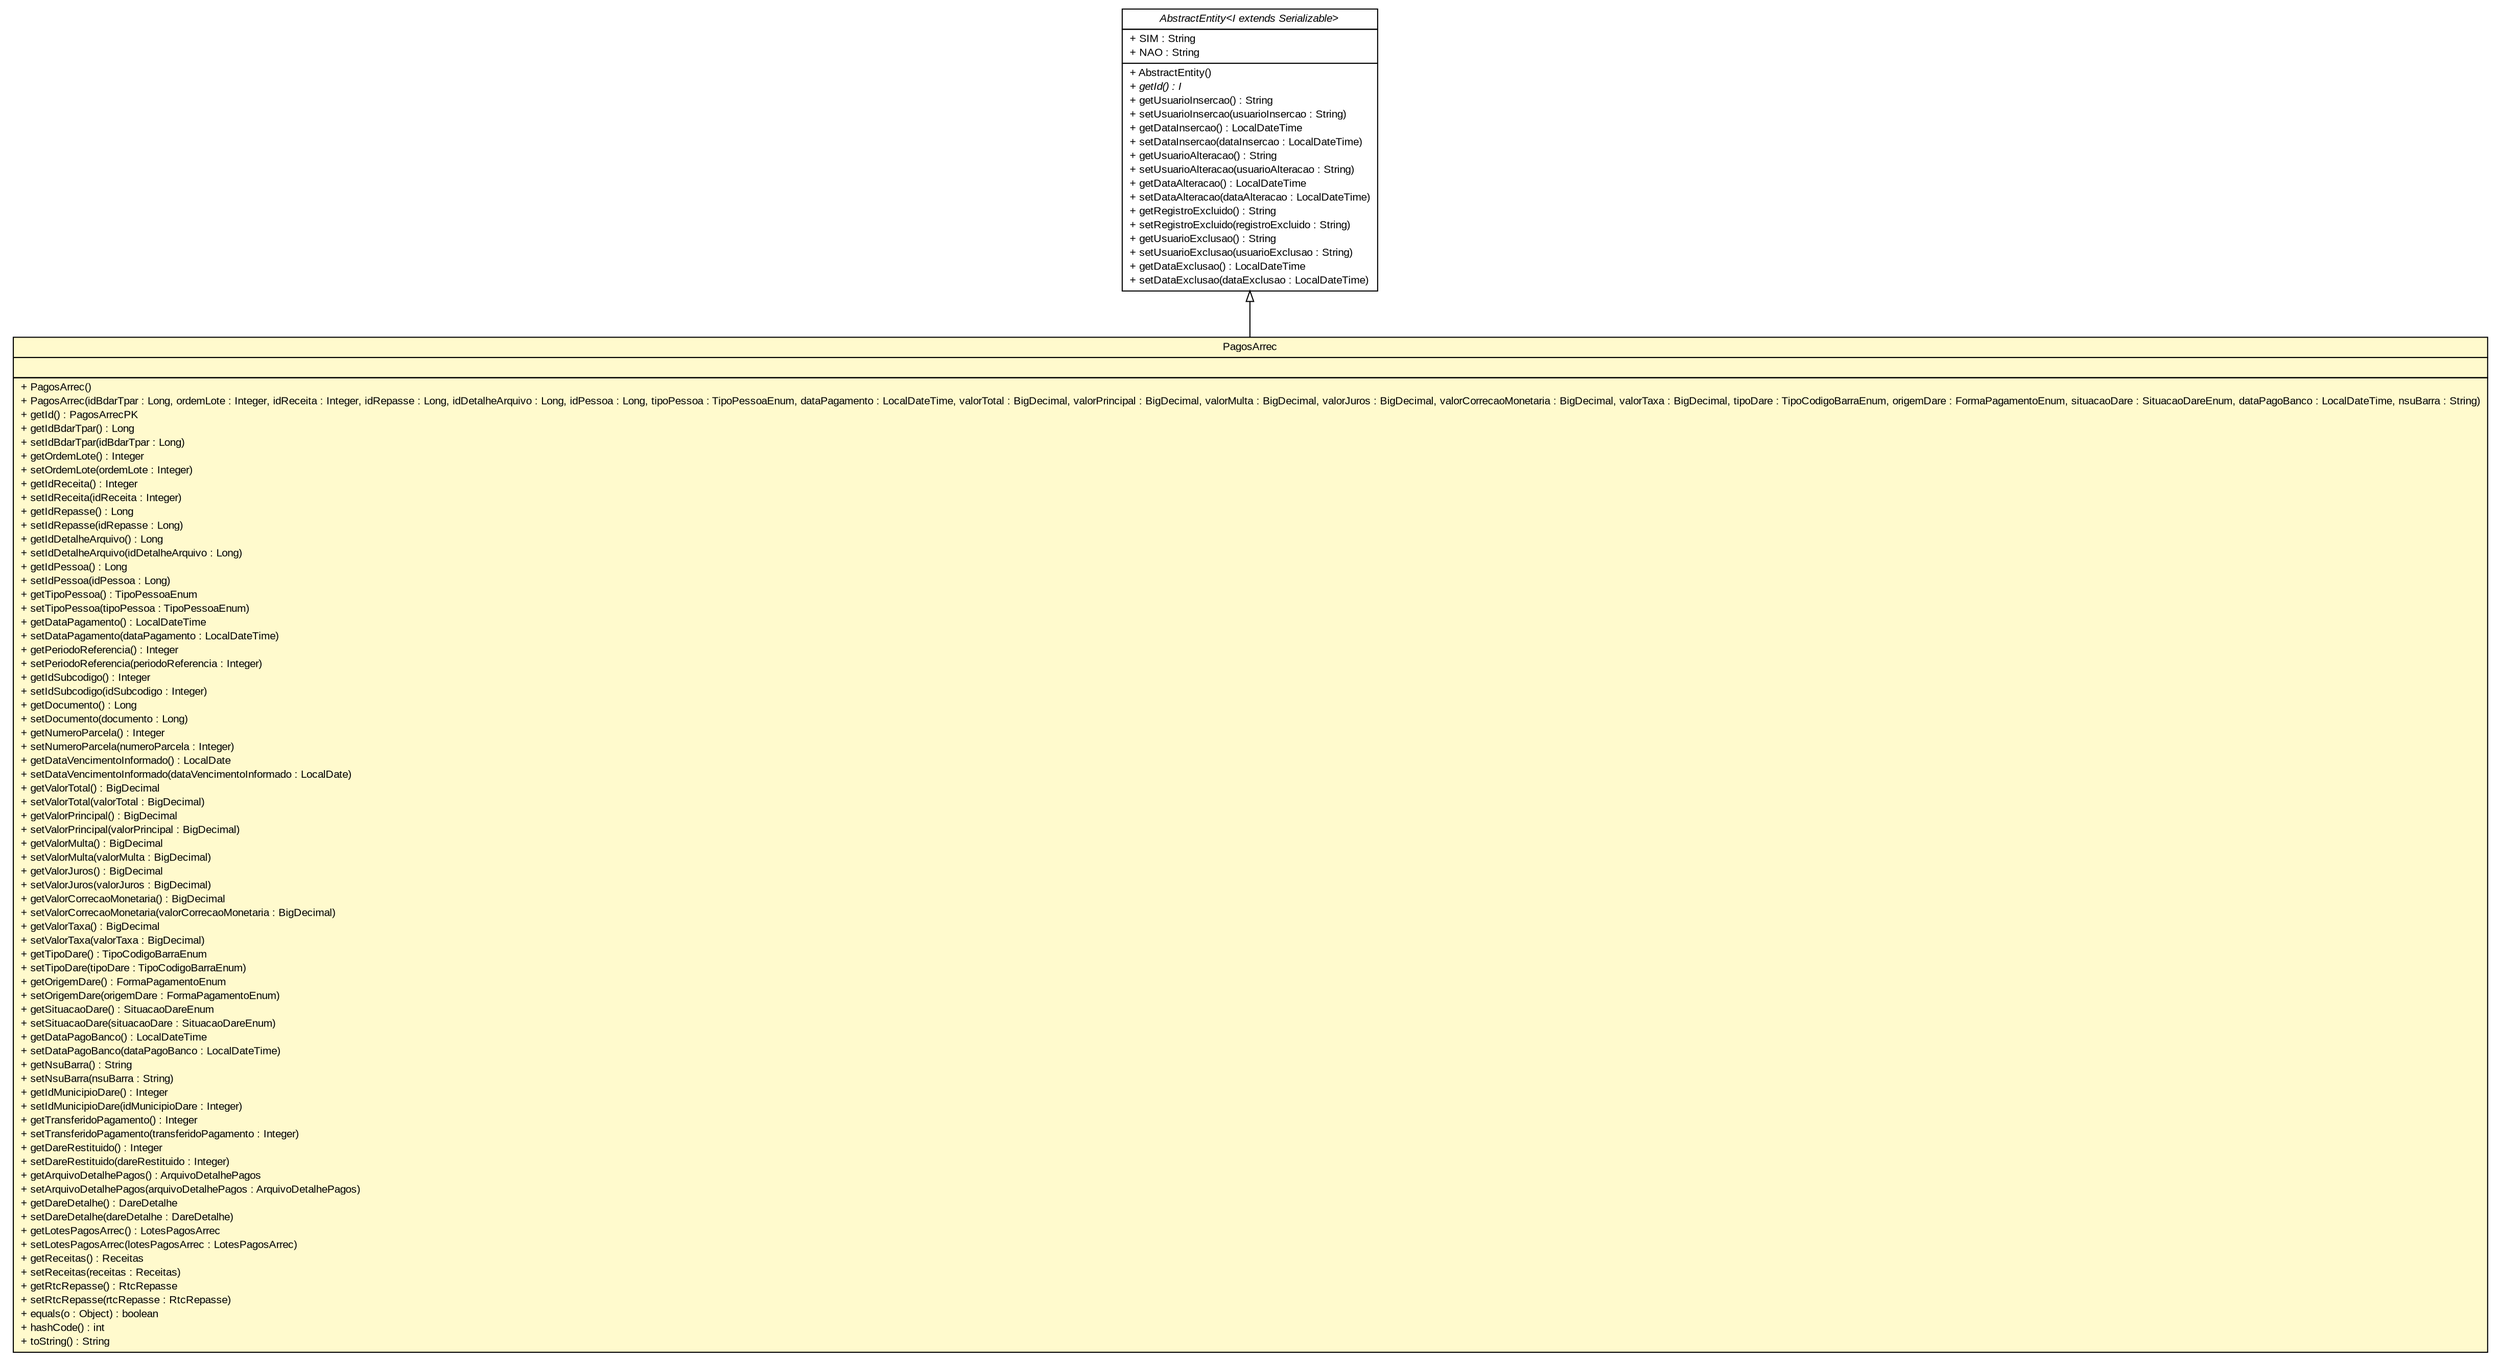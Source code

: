 #!/usr/local/bin/dot
#
# Class diagram 
# Generated by UMLGraph version R5_6 (http://www.umlgraph.org/)
#

digraph G {
	edge [fontname="arial",fontsize=10,labelfontname="arial",labelfontsize=10];
	node [fontname="arial",fontsize=10,shape=plaintext];
	nodesep=0.25;
	ranksep=0.5;
	// br.gov.to.sefaz.persistence.entity.AbstractEntity<I extends java.io.Serializable>
	c523557 [label=<<table title="br.gov.to.sefaz.persistence.entity.AbstractEntity" border="0" cellborder="1" cellspacing="0" cellpadding="2" port="p" href="../../../persistence/entity/AbstractEntity.html">
		<tr><td><table border="0" cellspacing="0" cellpadding="1">
<tr><td align="center" balign="center"><font face="arial italic"> AbstractEntity&lt;I extends Serializable&gt; </font></td></tr>
		</table></td></tr>
		<tr><td><table border="0" cellspacing="0" cellpadding="1">
<tr><td align="left" balign="left"> + SIM : String </td></tr>
<tr><td align="left" balign="left"> + NAO : String </td></tr>
		</table></td></tr>
		<tr><td><table border="0" cellspacing="0" cellpadding="1">
<tr><td align="left" balign="left"> + AbstractEntity() </td></tr>
<tr><td align="left" balign="left"><font face="arial italic" point-size="10.0"> + getId() : I </font></td></tr>
<tr><td align="left" balign="left"> + getUsuarioInsercao() : String </td></tr>
<tr><td align="left" balign="left"> + setUsuarioInsercao(usuarioInsercao : String) </td></tr>
<tr><td align="left" balign="left"> + getDataInsercao() : LocalDateTime </td></tr>
<tr><td align="left" balign="left"> + setDataInsercao(dataInsercao : LocalDateTime) </td></tr>
<tr><td align="left" balign="left"> + getUsuarioAlteracao() : String </td></tr>
<tr><td align="left" balign="left"> + setUsuarioAlteracao(usuarioAlteracao : String) </td></tr>
<tr><td align="left" balign="left"> + getDataAlteracao() : LocalDateTime </td></tr>
<tr><td align="left" balign="left"> + setDataAlteracao(dataAlteracao : LocalDateTime) </td></tr>
<tr><td align="left" balign="left"> + getRegistroExcluido() : String </td></tr>
<tr><td align="left" balign="left"> + setRegistroExcluido(registroExcluido : String) </td></tr>
<tr><td align="left" balign="left"> + getUsuarioExclusao() : String </td></tr>
<tr><td align="left" balign="left"> + setUsuarioExclusao(usuarioExclusao : String) </td></tr>
<tr><td align="left" balign="left"> + getDataExclusao() : LocalDateTime </td></tr>
<tr><td align="left" balign="left"> + setDataExclusao(dataExclusao : LocalDateTime) </td></tr>
		</table></td></tr>
		</table>>, URL="../../../persistence/entity/AbstractEntity.html", fontname="arial", fontcolor="black", fontsize=10.0];
	// br.gov.to.sefaz.arr.persistence.entity.PagosArrec
	c524112 [label=<<table title="br.gov.to.sefaz.arr.persistence.entity.PagosArrec" border="0" cellborder="1" cellspacing="0" cellpadding="2" port="p" bgcolor="lemonChiffon" href="./PagosArrec.html">
		<tr><td><table border="0" cellspacing="0" cellpadding="1">
<tr><td align="center" balign="center"> PagosArrec </td></tr>
		</table></td></tr>
		<tr><td><table border="0" cellspacing="0" cellpadding="1">
<tr><td align="left" balign="left">  </td></tr>
		</table></td></tr>
		<tr><td><table border="0" cellspacing="0" cellpadding="1">
<tr><td align="left" balign="left"> + PagosArrec() </td></tr>
<tr><td align="left" balign="left"> + PagosArrec(idBdarTpar : Long, ordemLote : Integer, idReceita : Integer, idRepasse : Long, idDetalheArquivo : Long, idPessoa : Long, tipoPessoa : TipoPessoaEnum, dataPagamento : LocalDateTime, valorTotal : BigDecimal, valorPrincipal : BigDecimal, valorMulta : BigDecimal, valorJuros : BigDecimal, valorCorrecaoMonetaria : BigDecimal, valorTaxa : BigDecimal, tipoDare : TipoCodigoBarraEnum, origemDare : FormaPagamentoEnum, situacaoDare : SituacaoDareEnum, dataPagoBanco : LocalDateTime, nsuBarra : String) </td></tr>
<tr><td align="left" balign="left"> + getId() : PagosArrecPK </td></tr>
<tr><td align="left" balign="left"> + getIdBdarTpar() : Long </td></tr>
<tr><td align="left" balign="left"> + setIdBdarTpar(idBdarTpar : Long) </td></tr>
<tr><td align="left" balign="left"> + getOrdemLote() : Integer </td></tr>
<tr><td align="left" balign="left"> + setOrdemLote(ordemLote : Integer) </td></tr>
<tr><td align="left" balign="left"> + getIdReceita() : Integer </td></tr>
<tr><td align="left" balign="left"> + setIdReceita(idReceita : Integer) </td></tr>
<tr><td align="left" balign="left"> + getIdRepasse() : Long </td></tr>
<tr><td align="left" balign="left"> + setIdRepasse(idRepasse : Long) </td></tr>
<tr><td align="left" balign="left"> + getIdDetalheArquivo() : Long </td></tr>
<tr><td align="left" balign="left"> + setIdDetalheArquivo(idDetalheArquivo : Long) </td></tr>
<tr><td align="left" balign="left"> + getIdPessoa() : Long </td></tr>
<tr><td align="left" balign="left"> + setIdPessoa(idPessoa : Long) </td></tr>
<tr><td align="left" balign="left"> + getTipoPessoa() : TipoPessoaEnum </td></tr>
<tr><td align="left" balign="left"> + setTipoPessoa(tipoPessoa : TipoPessoaEnum) </td></tr>
<tr><td align="left" balign="left"> + getDataPagamento() : LocalDateTime </td></tr>
<tr><td align="left" balign="left"> + setDataPagamento(dataPagamento : LocalDateTime) </td></tr>
<tr><td align="left" balign="left"> + getPeriodoReferencia() : Integer </td></tr>
<tr><td align="left" balign="left"> + setPeriodoReferencia(periodoReferencia : Integer) </td></tr>
<tr><td align="left" balign="left"> + getIdSubcodigo() : Integer </td></tr>
<tr><td align="left" balign="left"> + setIdSubcodigo(idSubcodigo : Integer) </td></tr>
<tr><td align="left" balign="left"> + getDocumento() : Long </td></tr>
<tr><td align="left" balign="left"> + setDocumento(documento : Long) </td></tr>
<tr><td align="left" balign="left"> + getNumeroParcela() : Integer </td></tr>
<tr><td align="left" balign="left"> + setNumeroParcela(numeroParcela : Integer) </td></tr>
<tr><td align="left" balign="left"> + getDataVencimentoInformado() : LocalDate </td></tr>
<tr><td align="left" balign="left"> + setDataVencimentoInformado(dataVencimentoInformado : LocalDate) </td></tr>
<tr><td align="left" balign="left"> + getValorTotal() : BigDecimal </td></tr>
<tr><td align="left" balign="left"> + setValorTotal(valorTotal : BigDecimal) </td></tr>
<tr><td align="left" balign="left"> + getValorPrincipal() : BigDecimal </td></tr>
<tr><td align="left" balign="left"> + setValorPrincipal(valorPrincipal : BigDecimal) </td></tr>
<tr><td align="left" balign="left"> + getValorMulta() : BigDecimal </td></tr>
<tr><td align="left" balign="left"> + setValorMulta(valorMulta : BigDecimal) </td></tr>
<tr><td align="left" balign="left"> + getValorJuros() : BigDecimal </td></tr>
<tr><td align="left" balign="left"> + setValorJuros(valorJuros : BigDecimal) </td></tr>
<tr><td align="left" balign="left"> + getValorCorrecaoMonetaria() : BigDecimal </td></tr>
<tr><td align="left" balign="left"> + setValorCorrecaoMonetaria(valorCorrecaoMonetaria : BigDecimal) </td></tr>
<tr><td align="left" balign="left"> + getValorTaxa() : BigDecimal </td></tr>
<tr><td align="left" balign="left"> + setValorTaxa(valorTaxa : BigDecimal) </td></tr>
<tr><td align="left" balign="left"> + getTipoDare() : TipoCodigoBarraEnum </td></tr>
<tr><td align="left" balign="left"> + setTipoDare(tipoDare : TipoCodigoBarraEnum) </td></tr>
<tr><td align="left" balign="left"> + getOrigemDare() : FormaPagamentoEnum </td></tr>
<tr><td align="left" balign="left"> + setOrigemDare(origemDare : FormaPagamentoEnum) </td></tr>
<tr><td align="left" balign="left"> + getSituacaoDare() : SituacaoDareEnum </td></tr>
<tr><td align="left" balign="left"> + setSituacaoDare(situacaoDare : SituacaoDareEnum) </td></tr>
<tr><td align="left" balign="left"> + getDataPagoBanco() : LocalDateTime </td></tr>
<tr><td align="left" balign="left"> + setDataPagoBanco(dataPagoBanco : LocalDateTime) </td></tr>
<tr><td align="left" balign="left"> + getNsuBarra() : String </td></tr>
<tr><td align="left" balign="left"> + setNsuBarra(nsuBarra : String) </td></tr>
<tr><td align="left" balign="left"> + getIdMunicipioDare() : Integer </td></tr>
<tr><td align="left" balign="left"> + setIdMunicipioDare(idMunicipioDare : Integer) </td></tr>
<tr><td align="left" balign="left"> + getTransferidoPagamento() : Integer </td></tr>
<tr><td align="left" balign="left"> + setTransferidoPagamento(transferidoPagamento : Integer) </td></tr>
<tr><td align="left" balign="left"> + getDareRestituido() : Integer </td></tr>
<tr><td align="left" balign="left"> + setDareRestituido(dareRestituido : Integer) </td></tr>
<tr><td align="left" balign="left"> + getArquivoDetalhePagos() : ArquivoDetalhePagos </td></tr>
<tr><td align="left" balign="left"> + setArquivoDetalhePagos(arquivoDetalhePagos : ArquivoDetalhePagos) </td></tr>
<tr><td align="left" balign="left"> + getDareDetalhe() : DareDetalhe </td></tr>
<tr><td align="left" balign="left"> + setDareDetalhe(dareDetalhe : DareDetalhe) </td></tr>
<tr><td align="left" balign="left"> + getLotesPagosArrec() : LotesPagosArrec </td></tr>
<tr><td align="left" balign="left"> + setLotesPagosArrec(lotesPagosArrec : LotesPagosArrec) </td></tr>
<tr><td align="left" balign="left"> + getReceitas() : Receitas </td></tr>
<tr><td align="left" balign="left"> + setReceitas(receitas : Receitas) </td></tr>
<tr><td align="left" balign="left"> + getRtcRepasse() : RtcRepasse </td></tr>
<tr><td align="left" balign="left"> + setRtcRepasse(rtcRepasse : RtcRepasse) </td></tr>
<tr><td align="left" balign="left"> + equals(o : Object) : boolean </td></tr>
<tr><td align="left" balign="left"> + hashCode() : int </td></tr>
<tr><td align="left" balign="left"> + toString() : String </td></tr>
		</table></td></tr>
		</table>>, URL="./PagosArrec.html", fontname="arial", fontcolor="black", fontsize=10.0];
	//br.gov.to.sefaz.arr.persistence.entity.PagosArrec extends br.gov.to.sefaz.persistence.entity.AbstractEntity<br.gov.to.sefaz.arr.persistence.entity.PagosArrecPK>
	c523557:p -> c524112:p [dir=back,arrowtail=empty];
}

